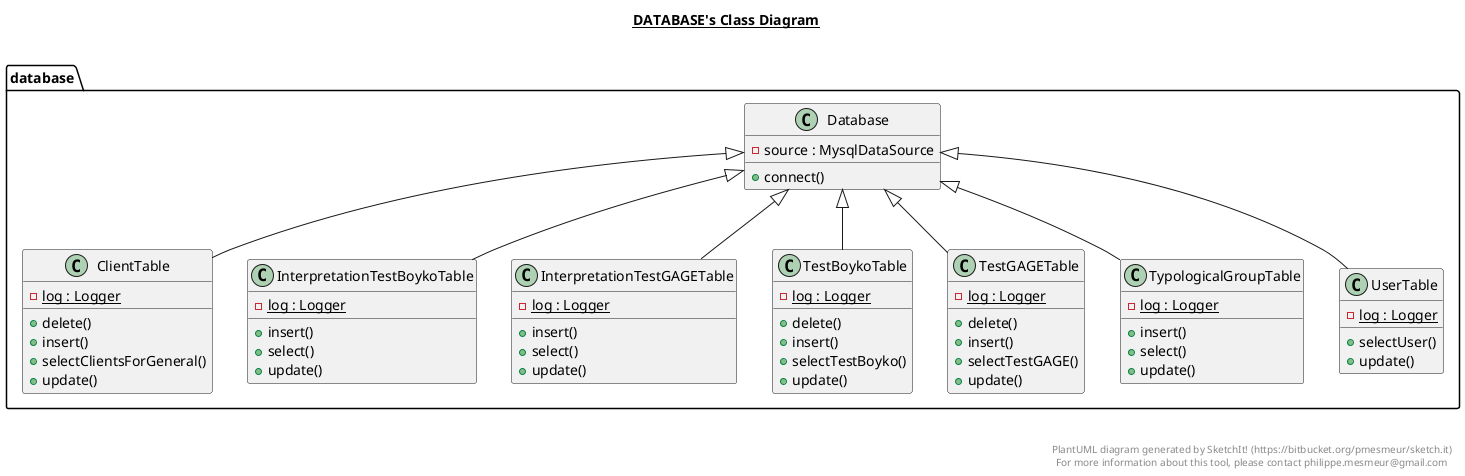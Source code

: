 @startuml

title __DATABASE's Class Diagram__\n

  namespace database {
    class database.ClientTable {
        {static} - log : Logger
        + delete()
        + insert()
        + selectClientsForGeneral()
        + update()
    }
  }
  

  namespace database {
    class database.Database {
        - source : MysqlDataSource
        + connect()
    }
  }
  

  namespace database {
    class database.InterpretationTestBoykoTable {
        {static} - log : Logger
        + insert()
        + select()
        + update()
    }
  }
  

  namespace database {
    class database.InterpretationTestGAGETable {
        {static} - log : Logger
        + insert()
        + select()
        + update()
    }
  }
  

  namespace database {
    class database.TestBoykoTable {
        {static} - log : Logger
        + delete()
        + insert()
        + selectTestBoyko()
        + update()
    }
  }
  

  namespace database {
    class database.TestGAGETable {
        {static} - log : Logger
        + delete()
        + insert()
        + selectTestGAGE()
        + update()
    }
  }
  

  namespace database {
    class database.TypologicalGroupTable {
        {static} - log : Logger
        + insert()
        + select()
        + update()
    }
  }
  

  namespace database {
    class database.UserTable {
        {static} - log : Logger
        + selectUser()
        + update()
    }
  }
  

  database.ClientTable -up-|> database.Database
  database.InterpretationTestBoykoTable -up-|> database.Database
  database.InterpretationTestGAGETable -up-|> database.Database
  database.TestBoykoTable -up-|> database.Database
  database.TestGAGETable -up-|> database.Database
  database.TypologicalGroupTable -up-|> database.Database
  database.UserTable -up-|> database.Database


right footer


PlantUML diagram generated by SketchIt! (https://bitbucket.org/pmesmeur/sketch.it)
For more information about this tool, please contact philippe.mesmeur@gmail.com
endfooter

@enduml
